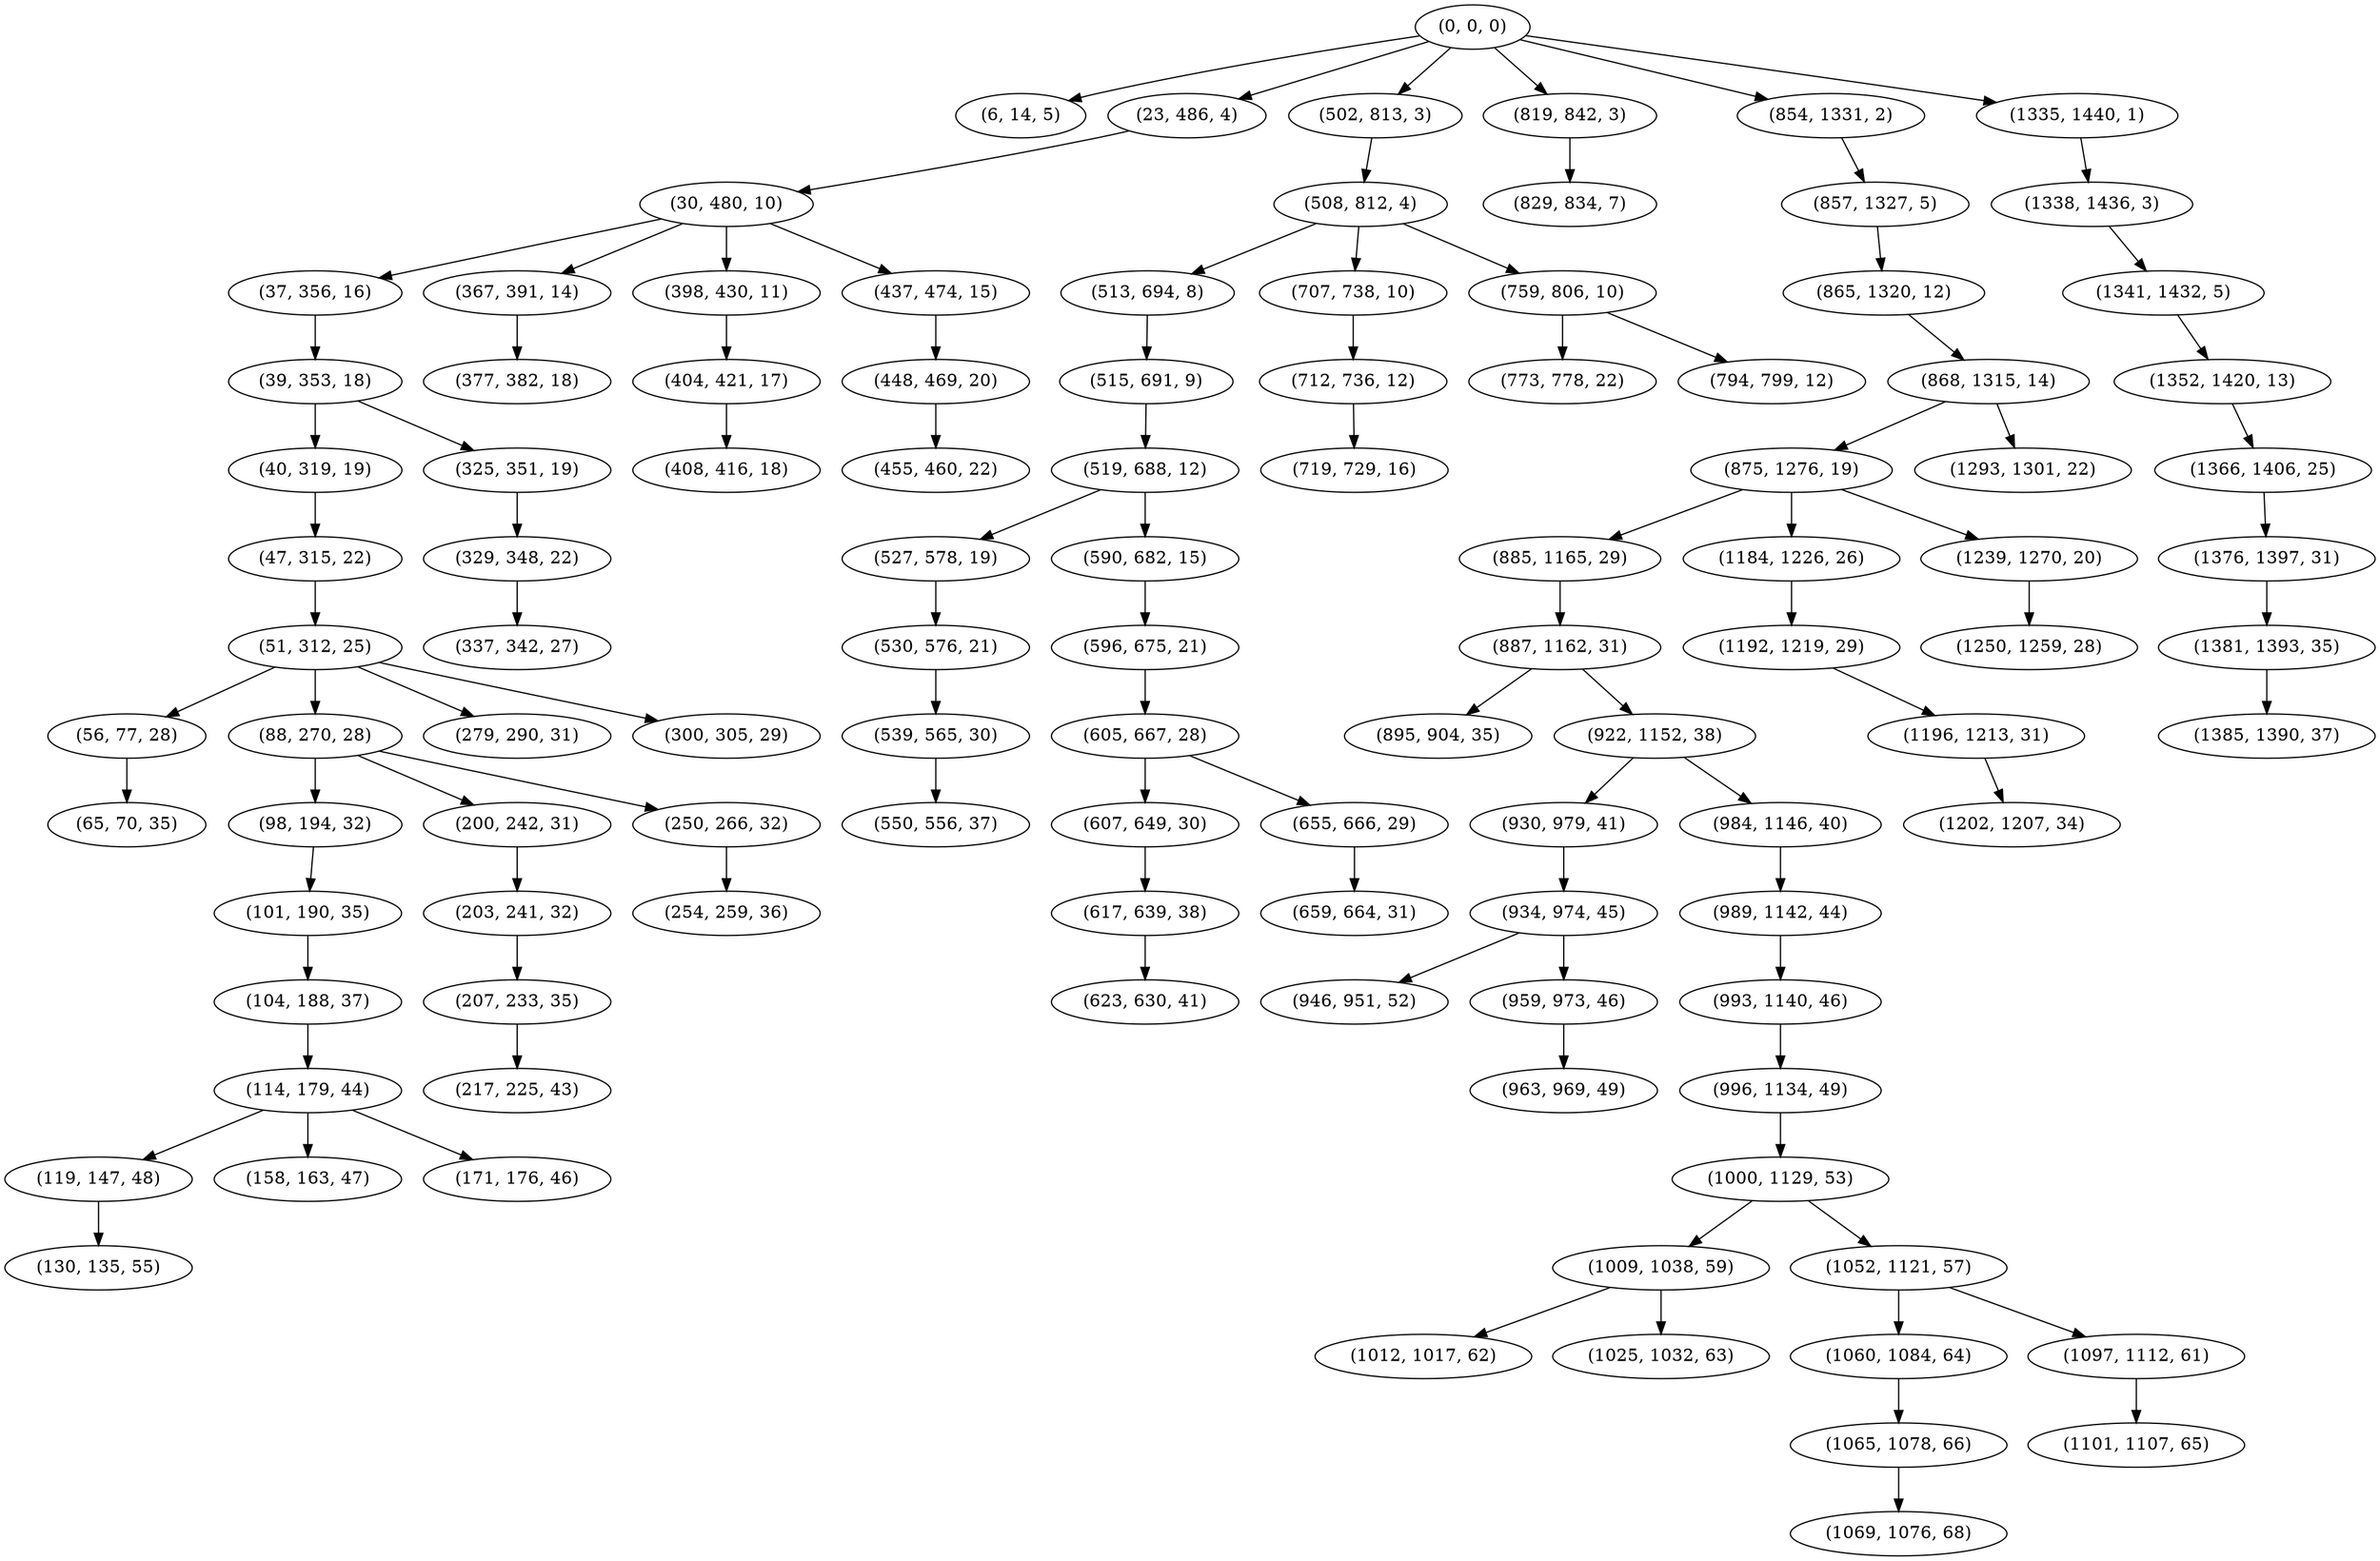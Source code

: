 digraph tree {
    "(0, 0, 0)";
    "(6, 14, 5)";
    "(23, 486, 4)";
    "(30, 480, 10)";
    "(37, 356, 16)";
    "(39, 353, 18)";
    "(40, 319, 19)";
    "(47, 315, 22)";
    "(51, 312, 25)";
    "(56, 77, 28)";
    "(65, 70, 35)";
    "(88, 270, 28)";
    "(98, 194, 32)";
    "(101, 190, 35)";
    "(104, 188, 37)";
    "(114, 179, 44)";
    "(119, 147, 48)";
    "(130, 135, 55)";
    "(158, 163, 47)";
    "(171, 176, 46)";
    "(200, 242, 31)";
    "(203, 241, 32)";
    "(207, 233, 35)";
    "(217, 225, 43)";
    "(250, 266, 32)";
    "(254, 259, 36)";
    "(279, 290, 31)";
    "(300, 305, 29)";
    "(325, 351, 19)";
    "(329, 348, 22)";
    "(337, 342, 27)";
    "(367, 391, 14)";
    "(377, 382, 18)";
    "(398, 430, 11)";
    "(404, 421, 17)";
    "(408, 416, 18)";
    "(437, 474, 15)";
    "(448, 469, 20)";
    "(455, 460, 22)";
    "(502, 813, 3)";
    "(508, 812, 4)";
    "(513, 694, 8)";
    "(515, 691, 9)";
    "(519, 688, 12)";
    "(527, 578, 19)";
    "(530, 576, 21)";
    "(539, 565, 30)";
    "(550, 556, 37)";
    "(590, 682, 15)";
    "(596, 675, 21)";
    "(605, 667, 28)";
    "(607, 649, 30)";
    "(617, 639, 38)";
    "(623, 630, 41)";
    "(655, 666, 29)";
    "(659, 664, 31)";
    "(707, 738, 10)";
    "(712, 736, 12)";
    "(719, 729, 16)";
    "(759, 806, 10)";
    "(773, 778, 22)";
    "(794, 799, 12)";
    "(819, 842, 3)";
    "(829, 834, 7)";
    "(854, 1331, 2)";
    "(857, 1327, 5)";
    "(865, 1320, 12)";
    "(868, 1315, 14)";
    "(875, 1276, 19)";
    "(885, 1165, 29)";
    "(887, 1162, 31)";
    "(895, 904, 35)";
    "(922, 1152, 38)";
    "(930, 979, 41)";
    "(934, 974, 45)";
    "(946, 951, 52)";
    "(959, 973, 46)";
    "(963, 969, 49)";
    "(984, 1146, 40)";
    "(989, 1142, 44)";
    "(993, 1140, 46)";
    "(996, 1134, 49)";
    "(1000, 1129, 53)";
    "(1009, 1038, 59)";
    "(1012, 1017, 62)";
    "(1025, 1032, 63)";
    "(1052, 1121, 57)";
    "(1060, 1084, 64)";
    "(1065, 1078, 66)";
    "(1069, 1076, 68)";
    "(1097, 1112, 61)";
    "(1101, 1107, 65)";
    "(1184, 1226, 26)";
    "(1192, 1219, 29)";
    "(1196, 1213, 31)";
    "(1202, 1207, 34)";
    "(1239, 1270, 20)";
    "(1250, 1259, 28)";
    "(1293, 1301, 22)";
    "(1335, 1440, 1)";
    "(1338, 1436, 3)";
    "(1341, 1432, 5)";
    "(1352, 1420, 13)";
    "(1366, 1406, 25)";
    "(1376, 1397, 31)";
    "(1381, 1393, 35)";
    "(1385, 1390, 37)";
    "(0, 0, 0)" -> "(6, 14, 5)";
    "(0, 0, 0)" -> "(23, 486, 4)";
    "(0, 0, 0)" -> "(502, 813, 3)";
    "(0, 0, 0)" -> "(819, 842, 3)";
    "(0, 0, 0)" -> "(854, 1331, 2)";
    "(0, 0, 0)" -> "(1335, 1440, 1)";
    "(23, 486, 4)" -> "(30, 480, 10)";
    "(30, 480, 10)" -> "(37, 356, 16)";
    "(30, 480, 10)" -> "(367, 391, 14)";
    "(30, 480, 10)" -> "(398, 430, 11)";
    "(30, 480, 10)" -> "(437, 474, 15)";
    "(37, 356, 16)" -> "(39, 353, 18)";
    "(39, 353, 18)" -> "(40, 319, 19)";
    "(39, 353, 18)" -> "(325, 351, 19)";
    "(40, 319, 19)" -> "(47, 315, 22)";
    "(47, 315, 22)" -> "(51, 312, 25)";
    "(51, 312, 25)" -> "(56, 77, 28)";
    "(51, 312, 25)" -> "(88, 270, 28)";
    "(51, 312, 25)" -> "(279, 290, 31)";
    "(51, 312, 25)" -> "(300, 305, 29)";
    "(56, 77, 28)" -> "(65, 70, 35)";
    "(88, 270, 28)" -> "(98, 194, 32)";
    "(88, 270, 28)" -> "(200, 242, 31)";
    "(88, 270, 28)" -> "(250, 266, 32)";
    "(98, 194, 32)" -> "(101, 190, 35)";
    "(101, 190, 35)" -> "(104, 188, 37)";
    "(104, 188, 37)" -> "(114, 179, 44)";
    "(114, 179, 44)" -> "(119, 147, 48)";
    "(114, 179, 44)" -> "(158, 163, 47)";
    "(114, 179, 44)" -> "(171, 176, 46)";
    "(119, 147, 48)" -> "(130, 135, 55)";
    "(200, 242, 31)" -> "(203, 241, 32)";
    "(203, 241, 32)" -> "(207, 233, 35)";
    "(207, 233, 35)" -> "(217, 225, 43)";
    "(250, 266, 32)" -> "(254, 259, 36)";
    "(325, 351, 19)" -> "(329, 348, 22)";
    "(329, 348, 22)" -> "(337, 342, 27)";
    "(367, 391, 14)" -> "(377, 382, 18)";
    "(398, 430, 11)" -> "(404, 421, 17)";
    "(404, 421, 17)" -> "(408, 416, 18)";
    "(437, 474, 15)" -> "(448, 469, 20)";
    "(448, 469, 20)" -> "(455, 460, 22)";
    "(502, 813, 3)" -> "(508, 812, 4)";
    "(508, 812, 4)" -> "(513, 694, 8)";
    "(508, 812, 4)" -> "(707, 738, 10)";
    "(508, 812, 4)" -> "(759, 806, 10)";
    "(513, 694, 8)" -> "(515, 691, 9)";
    "(515, 691, 9)" -> "(519, 688, 12)";
    "(519, 688, 12)" -> "(527, 578, 19)";
    "(519, 688, 12)" -> "(590, 682, 15)";
    "(527, 578, 19)" -> "(530, 576, 21)";
    "(530, 576, 21)" -> "(539, 565, 30)";
    "(539, 565, 30)" -> "(550, 556, 37)";
    "(590, 682, 15)" -> "(596, 675, 21)";
    "(596, 675, 21)" -> "(605, 667, 28)";
    "(605, 667, 28)" -> "(607, 649, 30)";
    "(605, 667, 28)" -> "(655, 666, 29)";
    "(607, 649, 30)" -> "(617, 639, 38)";
    "(617, 639, 38)" -> "(623, 630, 41)";
    "(655, 666, 29)" -> "(659, 664, 31)";
    "(707, 738, 10)" -> "(712, 736, 12)";
    "(712, 736, 12)" -> "(719, 729, 16)";
    "(759, 806, 10)" -> "(773, 778, 22)";
    "(759, 806, 10)" -> "(794, 799, 12)";
    "(819, 842, 3)" -> "(829, 834, 7)";
    "(854, 1331, 2)" -> "(857, 1327, 5)";
    "(857, 1327, 5)" -> "(865, 1320, 12)";
    "(865, 1320, 12)" -> "(868, 1315, 14)";
    "(868, 1315, 14)" -> "(875, 1276, 19)";
    "(868, 1315, 14)" -> "(1293, 1301, 22)";
    "(875, 1276, 19)" -> "(885, 1165, 29)";
    "(875, 1276, 19)" -> "(1184, 1226, 26)";
    "(875, 1276, 19)" -> "(1239, 1270, 20)";
    "(885, 1165, 29)" -> "(887, 1162, 31)";
    "(887, 1162, 31)" -> "(895, 904, 35)";
    "(887, 1162, 31)" -> "(922, 1152, 38)";
    "(922, 1152, 38)" -> "(930, 979, 41)";
    "(922, 1152, 38)" -> "(984, 1146, 40)";
    "(930, 979, 41)" -> "(934, 974, 45)";
    "(934, 974, 45)" -> "(946, 951, 52)";
    "(934, 974, 45)" -> "(959, 973, 46)";
    "(959, 973, 46)" -> "(963, 969, 49)";
    "(984, 1146, 40)" -> "(989, 1142, 44)";
    "(989, 1142, 44)" -> "(993, 1140, 46)";
    "(993, 1140, 46)" -> "(996, 1134, 49)";
    "(996, 1134, 49)" -> "(1000, 1129, 53)";
    "(1000, 1129, 53)" -> "(1009, 1038, 59)";
    "(1000, 1129, 53)" -> "(1052, 1121, 57)";
    "(1009, 1038, 59)" -> "(1012, 1017, 62)";
    "(1009, 1038, 59)" -> "(1025, 1032, 63)";
    "(1052, 1121, 57)" -> "(1060, 1084, 64)";
    "(1052, 1121, 57)" -> "(1097, 1112, 61)";
    "(1060, 1084, 64)" -> "(1065, 1078, 66)";
    "(1065, 1078, 66)" -> "(1069, 1076, 68)";
    "(1097, 1112, 61)" -> "(1101, 1107, 65)";
    "(1184, 1226, 26)" -> "(1192, 1219, 29)";
    "(1192, 1219, 29)" -> "(1196, 1213, 31)";
    "(1196, 1213, 31)" -> "(1202, 1207, 34)";
    "(1239, 1270, 20)" -> "(1250, 1259, 28)";
    "(1335, 1440, 1)" -> "(1338, 1436, 3)";
    "(1338, 1436, 3)" -> "(1341, 1432, 5)";
    "(1341, 1432, 5)" -> "(1352, 1420, 13)";
    "(1352, 1420, 13)" -> "(1366, 1406, 25)";
    "(1366, 1406, 25)" -> "(1376, 1397, 31)";
    "(1376, 1397, 31)" -> "(1381, 1393, 35)";
    "(1381, 1393, 35)" -> "(1385, 1390, 37)";
}
